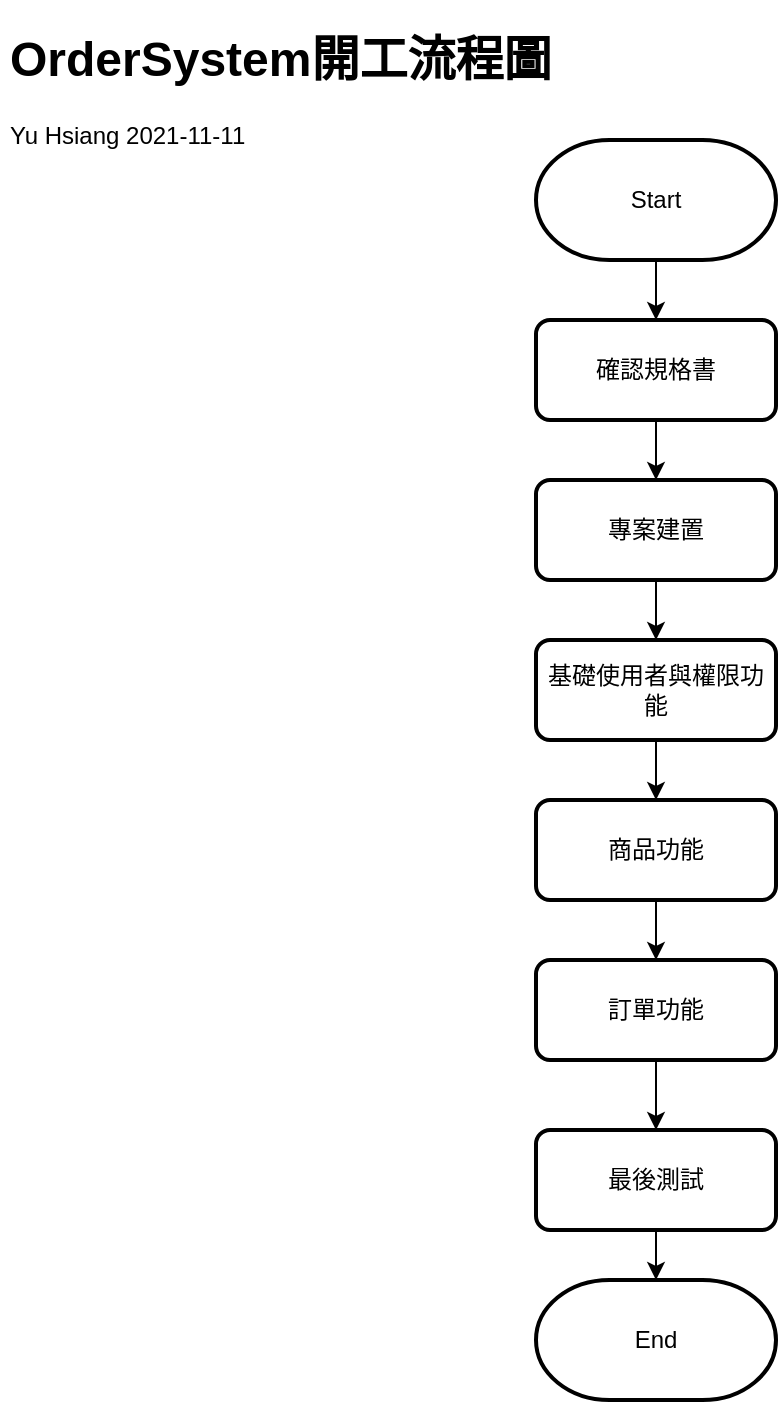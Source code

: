 <mxfile version="15.5.8" type="device"><diagram id="NZ490YkLdBkAaGtVqBlw" name="Page-1"><mxGraphModel dx="1422" dy="794" grid="1" gridSize="10" guides="1" tooltips="1" connect="1" arrows="1" fold="1" page="1" pageScale="1" pageWidth="827" pageHeight="1169" math="0" shadow="0"><root><mxCell id="0"/><mxCell id="1" parent="0"/><mxCell id="O73gYZbhC_tKbp-NXckm-12" style="edgeStyle=orthogonalEdgeStyle;rounded=0;orthogonalLoop=1;jettySize=auto;html=1;exitX=0.5;exitY=1;exitDx=0;exitDy=0;exitPerimeter=0;entryX=0.5;entryY=0;entryDx=0;entryDy=0;" edge="1" parent="1" source="Ttv8VFuYCxYGHrqM2q8R-1" target="O73gYZbhC_tKbp-NXckm-10"><mxGeometry relative="1" as="geometry"/></mxCell><mxCell id="Ttv8VFuYCxYGHrqM2q8R-1" value="Start" style="strokeWidth=2;html=1;shape=mxgraph.flowchart.terminator;whiteSpace=wrap;" parent="1" vertex="1"><mxGeometry x="308" y="90" width="120" height="60" as="geometry"/></mxCell><mxCell id="O73gYZbhC_tKbp-NXckm-3" style="edgeStyle=orthogonalEdgeStyle;rounded=0;orthogonalLoop=1;jettySize=auto;html=1;exitX=0.5;exitY=1;exitDx=0;exitDy=0;" edge="1" parent="1" source="Ttv8VFuYCxYGHrqM2q8R-2" target="O73gYZbhC_tKbp-NXckm-2"><mxGeometry relative="1" as="geometry"/></mxCell><mxCell id="Ttv8VFuYCxYGHrqM2q8R-2" value="專案建置" style="rounded=1;whiteSpace=wrap;html=1;absoluteArcSize=1;arcSize=14;strokeWidth=2;" parent="1" vertex="1"><mxGeometry x="308" y="260" width="120" height="50" as="geometry"/></mxCell><mxCell id="Ttv8VFuYCxYGHrqM2q8R-8" value="End" style="strokeWidth=2;html=1;shape=mxgraph.flowchart.terminator;whiteSpace=wrap;" parent="1" vertex="1"><mxGeometry x="308" y="660" width="120" height="60" as="geometry"/></mxCell><mxCell id="Ttv8VFuYCxYGHrqM2q8R-22" value="&lt;h1&gt;OrderSystem開工流程圖&lt;/h1&gt;&lt;div&gt;Yu Hsiang 2021-11-11&lt;/div&gt;" style="text;html=1;strokeColor=none;fillColor=none;spacing=5;spacingTop=-20;whiteSpace=wrap;overflow=hidden;rounded=0;" parent="1" vertex="1"><mxGeometry x="40" y="30" width="310" height="120" as="geometry"/></mxCell><mxCell id="O73gYZbhC_tKbp-NXckm-5" style="edgeStyle=orthogonalEdgeStyle;rounded=0;orthogonalLoop=1;jettySize=auto;html=1;exitX=0.5;exitY=1;exitDx=0;exitDy=0;entryX=0.5;entryY=0;entryDx=0;entryDy=0;" edge="1" parent="1" source="O73gYZbhC_tKbp-NXckm-2" target="O73gYZbhC_tKbp-NXckm-4"><mxGeometry relative="1" as="geometry"/></mxCell><mxCell id="O73gYZbhC_tKbp-NXckm-2" value="基礎使用者與權限功能" style="rounded=1;whiteSpace=wrap;html=1;absoluteArcSize=1;arcSize=14;strokeWidth=2;" vertex="1" parent="1"><mxGeometry x="308" y="340" width="120" height="50" as="geometry"/></mxCell><mxCell id="O73gYZbhC_tKbp-NXckm-8" style="edgeStyle=orthogonalEdgeStyle;rounded=0;orthogonalLoop=1;jettySize=auto;html=1;exitX=0.5;exitY=1;exitDx=0;exitDy=0;entryX=0.5;entryY=0;entryDx=0;entryDy=0;" edge="1" parent="1" source="O73gYZbhC_tKbp-NXckm-4" target="O73gYZbhC_tKbp-NXckm-6"><mxGeometry relative="1" as="geometry"/></mxCell><mxCell id="O73gYZbhC_tKbp-NXckm-4" value="商品功能" style="rounded=1;whiteSpace=wrap;html=1;absoluteArcSize=1;arcSize=14;strokeWidth=2;" vertex="1" parent="1"><mxGeometry x="308" y="420" width="120" height="50" as="geometry"/></mxCell><mxCell id="O73gYZbhC_tKbp-NXckm-18" style="edgeStyle=orthogonalEdgeStyle;rounded=0;orthogonalLoop=1;jettySize=auto;html=1;exitX=0.5;exitY=1;exitDx=0;exitDy=0;" edge="1" parent="1" source="O73gYZbhC_tKbp-NXckm-6" target="O73gYZbhC_tKbp-NXckm-17"><mxGeometry relative="1" as="geometry"/></mxCell><mxCell id="O73gYZbhC_tKbp-NXckm-6" value="訂單功能" style="rounded=1;whiteSpace=wrap;html=1;absoluteArcSize=1;arcSize=14;strokeWidth=2;" vertex="1" parent="1"><mxGeometry x="308" y="500" width="120" height="50" as="geometry"/></mxCell><mxCell id="O73gYZbhC_tKbp-NXckm-13" style="edgeStyle=orthogonalEdgeStyle;rounded=0;orthogonalLoop=1;jettySize=auto;html=1;exitX=0.5;exitY=1;exitDx=0;exitDy=0;" edge="1" parent="1" source="O73gYZbhC_tKbp-NXckm-10" target="Ttv8VFuYCxYGHrqM2q8R-2"><mxGeometry relative="1" as="geometry"/></mxCell><mxCell id="O73gYZbhC_tKbp-NXckm-10" value="確認規格書" style="rounded=1;whiteSpace=wrap;html=1;absoluteArcSize=1;arcSize=14;strokeWidth=2;" vertex="1" parent="1"><mxGeometry x="308" y="180" width="120" height="50" as="geometry"/></mxCell><mxCell id="O73gYZbhC_tKbp-NXckm-19" style="edgeStyle=orthogonalEdgeStyle;rounded=0;orthogonalLoop=1;jettySize=auto;html=1;exitX=0.5;exitY=1;exitDx=0;exitDy=0;" edge="1" parent="1" source="O73gYZbhC_tKbp-NXckm-17" target="Ttv8VFuYCxYGHrqM2q8R-8"><mxGeometry relative="1" as="geometry"/></mxCell><mxCell id="O73gYZbhC_tKbp-NXckm-17" value="最後測試" style="rounded=1;whiteSpace=wrap;html=1;absoluteArcSize=1;arcSize=14;strokeWidth=2;" vertex="1" parent="1"><mxGeometry x="308" y="585" width="120" height="50" as="geometry"/></mxCell></root></mxGraphModel></diagram></mxfile>